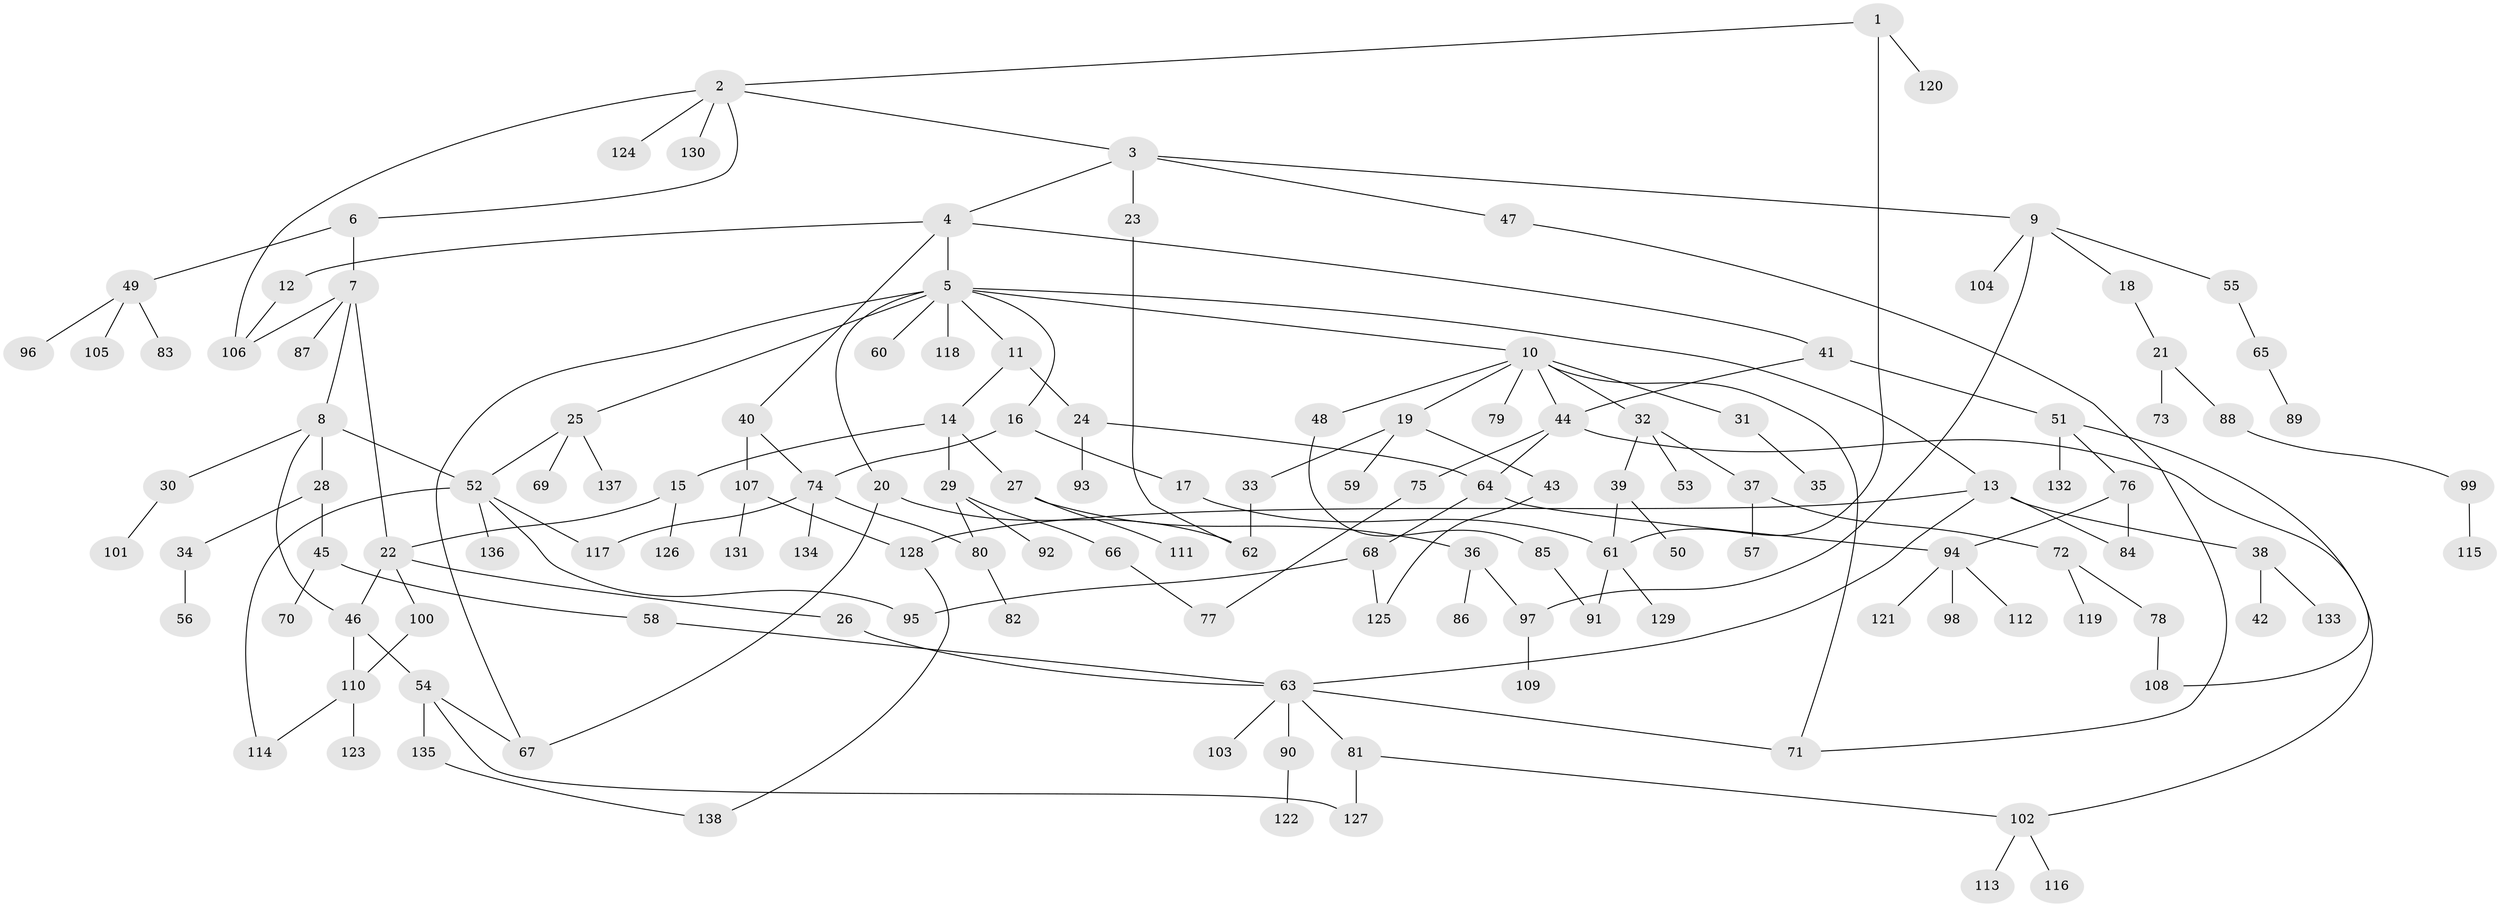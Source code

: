 // coarse degree distribution, {3: 0.17894736842105263, 5: 0.08421052631578947, 6: 0.031578947368421054, 13: 0.010526315789473684, 4: 0.07368421052631578, 8: 0.021052631578947368, 2: 0.2631578947368421, 1: 0.3263157894736842, 7: 0.010526315789473684}
// Generated by graph-tools (version 1.1) at 2025/51/02/27/25 19:51:37]
// undirected, 138 vertices, 171 edges
graph export_dot {
graph [start="1"]
  node [color=gray90,style=filled];
  1;
  2;
  3;
  4;
  5;
  6;
  7;
  8;
  9;
  10;
  11;
  12;
  13;
  14;
  15;
  16;
  17;
  18;
  19;
  20;
  21;
  22;
  23;
  24;
  25;
  26;
  27;
  28;
  29;
  30;
  31;
  32;
  33;
  34;
  35;
  36;
  37;
  38;
  39;
  40;
  41;
  42;
  43;
  44;
  45;
  46;
  47;
  48;
  49;
  50;
  51;
  52;
  53;
  54;
  55;
  56;
  57;
  58;
  59;
  60;
  61;
  62;
  63;
  64;
  65;
  66;
  67;
  68;
  69;
  70;
  71;
  72;
  73;
  74;
  75;
  76;
  77;
  78;
  79;
  80;
  81;
  82;
  83;
  84;
  85;
  86;
  87;
  88;
  89;
  90;
  91;
  92;
  93;
  94;
  95;
  96;
  97;
  98;
  99;
  100;
  101;
  102;
  103;
  104;
  105;
  106;
  107;
  108;
  109;
  110;
  111;
  112;
  113;
  114;
  115;
  116;
  117;
  118;
  119;
  120;
  121;
  122;
  123;
  124;
  125;
  126;
  127;
  128;
  129;
  130;
  131;
  132;
  133;
  134;
  135;
  136;
  137;
  138;
  1 -- 2;
  1 -- 61;
  1 -- 120;
  2 -- 3;
  2 -- 6;
  2 -- 124;
  2 -- 130;
  2 -- 106;
  3 -- 4;
  3 -- 9;
  3 -- 23;
  3 -- 47;
  4 -- 5;
  4 -- 12;
  4 -- 40;
  4 -- 41;
  5 -- 10;
  5 -- 11;
  5 -- 13;
  5 -- 16;
  5 -- 20;
  5 -- 25;
  5 -- 60;
  5 -- 67;
  5 -- 118;
  6 -- 7;
  6 -- 49;
  7 -- 8;
  7 -- 22;
  7 -- 87;
  7 -- 106;
  8 -- 28;
  8 -- 30;
  8 -- 46;
  8 -- 52;
  9 -- 18;
  9 -- 55;
  9 -- 104;
  9 -- 97;
  10 -- 19;
  10 -- 31;
  10 -- 32;
  10 -- 48;
  10 -- 71;
  10 -- 79;
  10 -- 44;
  11 -- 14;
  11 -- 24;
  12 -- 106;
  13 -- 38;
  13 -- 84;
  13 -- 128;
  13 -- 63;
  14 -- 15;
  14 -- 27;
  14 -- 29;
  15 -- 126;
  15 -- 22;
  16 -- 17;
  16 -- 74;
  17 -- 61;
  18 -- 21;
  19 -- 33;
  19 -- 43;
  19 -- 59;
  20 -- 62;
  20 -- 67;
  21 -- 73;
  21 -- 88;
  22 -- 26;
  22 -- 100;
  22 -- 46;
  23 -- 62;
  24 -- 93;
  24 -- 64;
  25 -- 52;
  25 -- 69;
  25 -- 137;
  26 -- 63;
  27 -- 36;
  27 -- 111;
  28 -- 34;
  28 -- 45;
  29 -- 66;
  29 -- 92;
  29 -- 80;
  30 -- 101;
  31 -- 35;
  32 -- 37;
  32 -- 39;
  32 -- 53;
  33 -- 62;
  34 -- 56;
  36 -- 86;
  36 -- 97;
  37 -- 57;
  37 -- 72;
  38 -- 42;
  38 -- 133;
  39 -- 50;
  39 -- 61;
  40 -- 107;
  40 -- 74;
  41 -- 44;
  41 -- 51;
  43 -- 125;
  44 -- 64;
  44 -- 75;
  44 -- 102;
  45 -- 58;
  45 -- 70;
  46 -- 54;
  46 -- 110;
  47 -- 71;
  48 -- 85;
  49 -- 83;
  49 -- 96;
  49 -- 105;
  51 -- 76;
  51 -- 108;
  51 -- 132;
  52 -- 95;
  52 -- 114;
  52 -- 136;
  52 -- 117;
  54 -- 135;
  54 -- 67;
  54 -- 127;
  55 -- 65;
  58 -- 63;
  61 -- 91;
  61 -- 129;
  63 -- 81;
  63 -- 90;
  63 -- 103;
  63 -- 71;
  64 -- 68;
  64 -- 94;
  65 -- 89;
  66 -- 77;
  68 -- 125;
  68 -- 95;
  72 -- 78;
  72 -- 119;
  74 -- 80;
  74 -- 117;
  74 -- 134;
  75 -- 77;
  76 -- 94;
  76 -- 84;
  78 -- 108;
  80 -- 82;
  81 -- 102;
  81 -- 127;
  85 -- 91;
  88 -- 99;
  90 -- 122;
  94 -- 98;
  94 -- 112;
  94 -- 121;
  97 -- 109;
  99 -- 115;
  100 -- 110;
  102 -- 113;
  102 -- 116;
  107 -- 131;
  107 -- 128;
  110 -- 123;
  110 -- 114;
  128 -- 138;
  135 -- 138;
}
